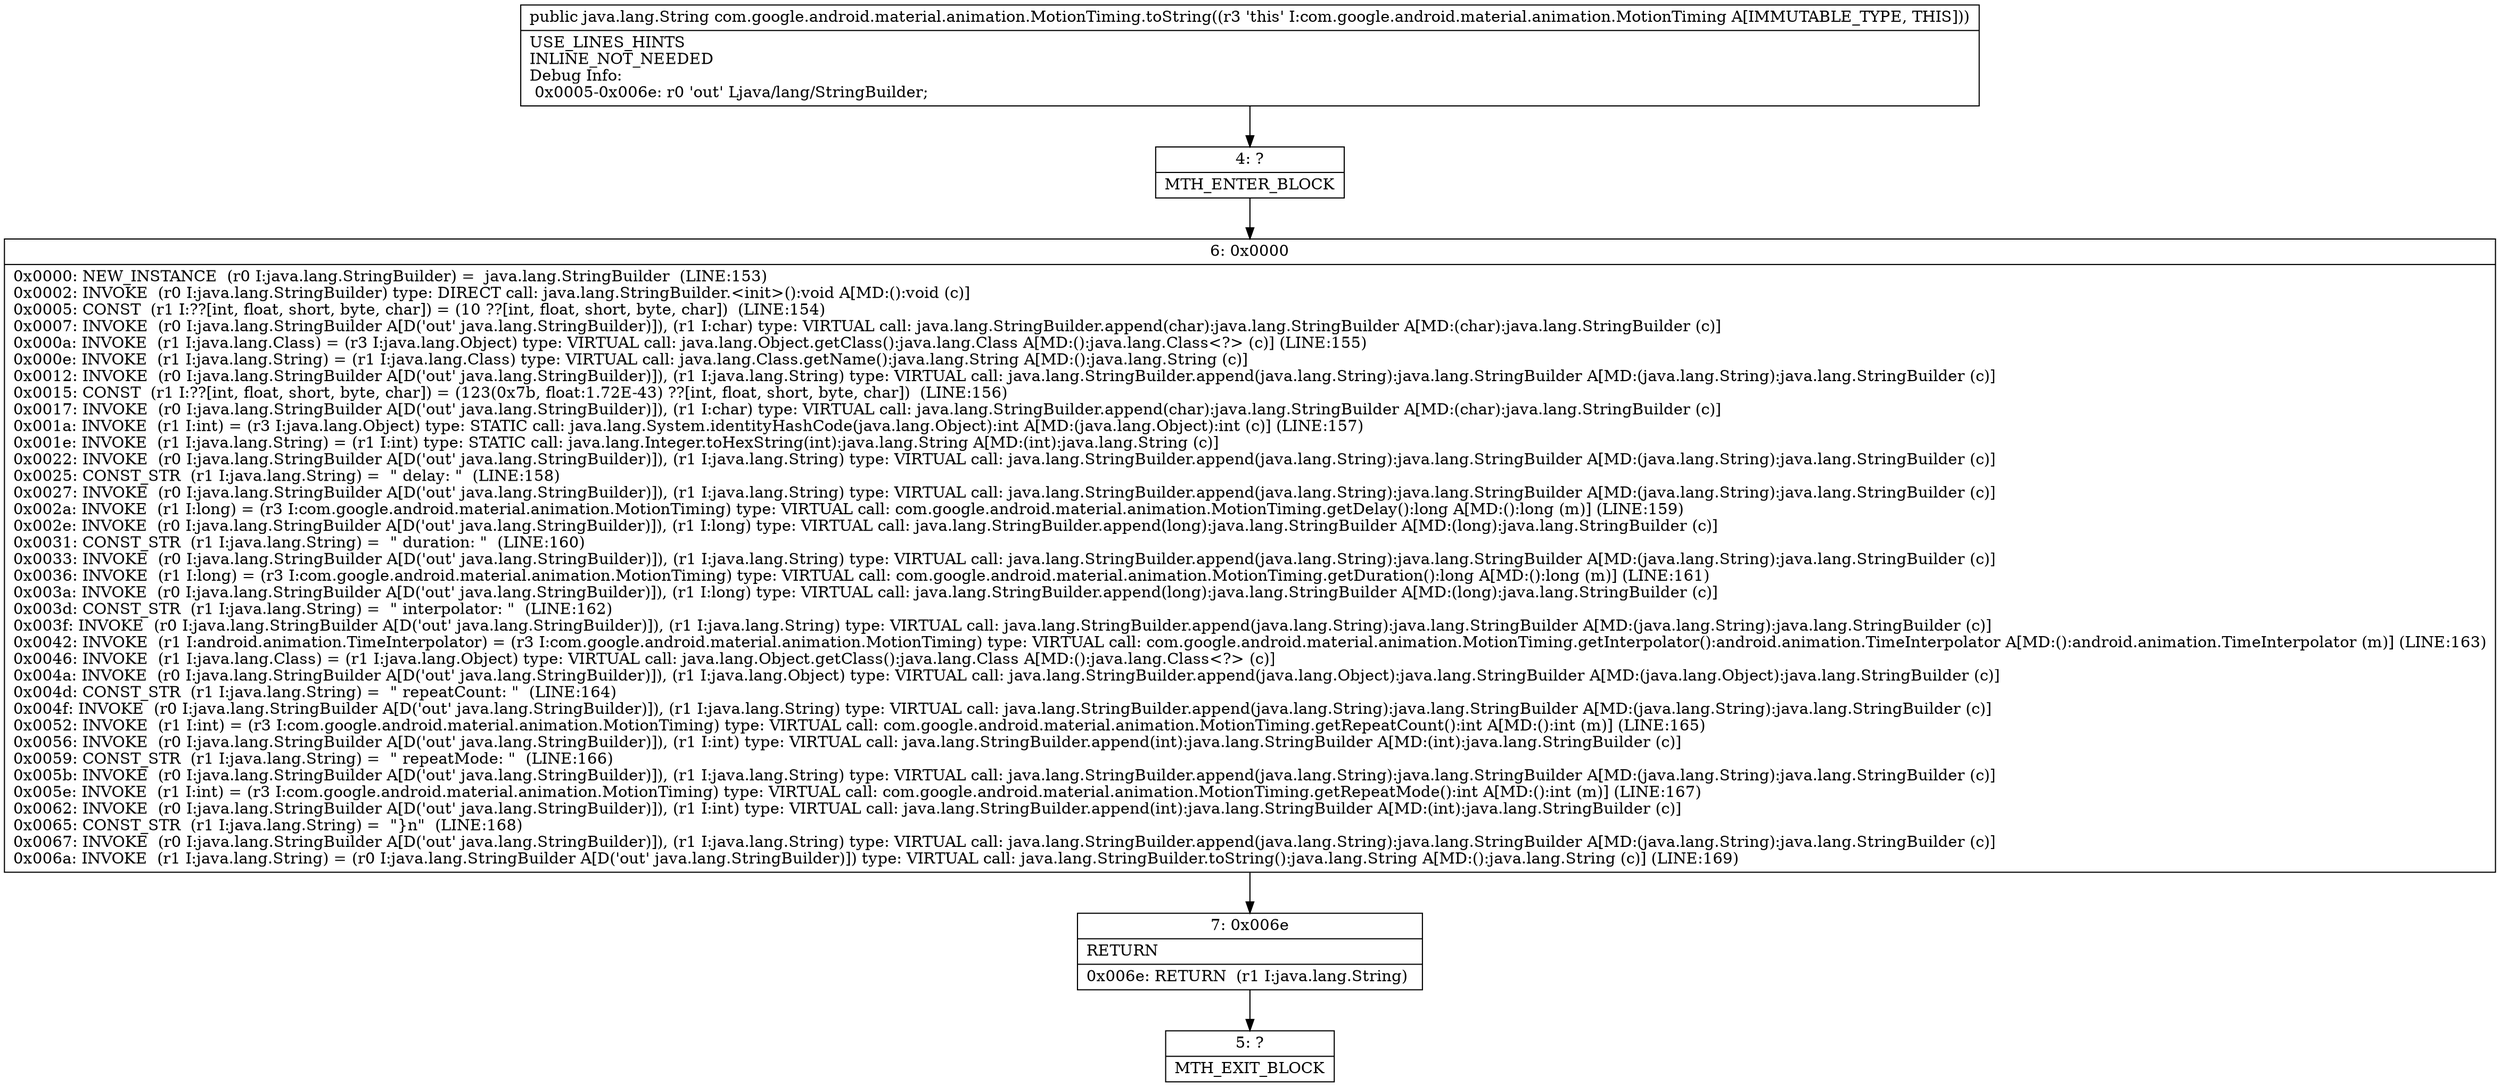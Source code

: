digraph "CFG forcom.google.android.material.animation.MotionTiming.toString()Ljava\/lang\/String;" {
Node_4 [shape=record,label="{4\:\ ?|MTH_ENTER_BLOCK\l}"];
Node_6 [shape=record,label="{6\:\ 0x0000|0x0000: NEW_INSTANCE  (r0 I:java.lang.StringBuilder) =  java.lang.StringBuilder  (LINE:153)\l0x0002: INVOKE  (r0 I:java.lang.StringBuilder) type: DIRECT call: java.lang.StringBuilder.\<init\>():void A[MD:():void (c)]\l0x0005: CONST  (r1 I:??[int, float, short, byte, char]) = (10 ??[int, float, short, byte, char])  (LINE:154)\l0x0007: INVOKE  (r0 I:java.lang.StringBuilder A[D('out' java.lang.StringBuilder)]), (r1 I:char) type: VIRTUAL call: java.lang.StringBuilder.append(char):java.lang.StringBuilder A[MD:(char):java.lang.StringBuilder (c)]\l0x000a: INVOKE  (r1 I:java.lang.Class) = (r3 I:java.lang.Object) type: VIRTUAL call: java.lang.Object.getClass():java.lang.Class A[MD:():java.lang.Class\<?\> (c)] (LINE:155)\l0x000e: INVOKE  (r1 I:java.lang.String) = (r1 I:java.lang.Class) type: VIRTUAL call: java.lang.Class.getName():java.lang.String A[MD:():java.lang.String (c)]\l0x0012: INVOKE  (r0 I:java.lang.StringBuilder A[D('out' java.lang.StringBuilder)]), (r1 I:java.lang.String) type: VIRTUAL call: java.lang.StringBuilder.append(java.lang.String):java.lang.StringBuilder A[MD:(java.lang.String):java.lang.StringBuilder (c)]\l0x0015: CONST  (r1 I:??[int, float, short, byte, char]) = (123(0x7b, float:1.72E\-43) ??[int, float, short, byte, char])  (LINE:156)\l0x0017: INVOKE  (r0 I:java.lang.StringBuilder A[D('out' java.lang.StringBuilder)]), (r1 I:char) type: VIRTUAL call: java.lang.StringBuilder.append(char):java.lang.StringBuilder A[MD:(char):java.lang.StringBuilder (c)]\l0x001a: INVOKE  (r1 I:int) = (r3 I:java.lang.Object) type: STATIC call: java.lang.System.identityHashCode(java.lang.Object):int A[MD:(java.lang.Object):int (c)] (LINE:157)\l0x001e: INVOKE  (r1 I:java.lang.String) = (r1 I:int) type: STATIC call: java.lang.Integer.toHexString(int):java.lang.String A[MD:(int):java.lang.String (c)]\l0x0022: INVOKE  (r0 I:java.lang.StringBuilder A[D('out' java.lang.StringBuilder)]), (r1 I:java.lang.String) type: VIRTUAL call: java.lang.StringBuilder.append(java.lang.String):java.lang.StringBuilder A[MD:(java.lang.String):java.lang.StringBuilder (c)]\l0x0025: CONST_STR  (r1 I:java.lang.String) =  \" delay: \"  (LINE:158)\l0x0027: INVOKE  (r0 I:java.lang.StringBuilder A[D('out' java.lang.StringBuilder)]), (r1 I:java.lang.String) type: VIRTUAL call: java.lang.StringBuilder.append(java.lang.String):java.lang.StringBuilder A[MD:(java.lang.String):java.lang.StringBuilder (c)]\l0x002a: INVOKE  (r1 I:long) = (r3 I:com.google.android.material.animation.MotionTiming) type: VIRTUAL call: com.google.android.material.animation.MotionTiming.getDelay():long A[MD:():long (m)] (LINE:159)\l0x002e: INVOKE  (r0 I:java.lang.StringBuilder A[D('out' java.lang.StringBuilder)]), (r1 I:long) type: VIRTUAL call: java.lang.StringBuilder.append(long):java.lang.StringBuilder A[MD:(long):java.lang.StringBuilder (c)]\l0x0031: CONST_STR  (r1 I:java.lang.String) =  \" duration: \"  (LINE:160)\l0x0033: INVOKE  (r0 I:java.lang.StringBuilder A[D('out' java.lang.StringBuilder)]), (r1 I:java.lang.String) type: VIRTUAL call: java.lang.StringBuilder.append(java.lang.String):java.lang.StringBuilder A[MD:(java.lang.String):java.lang.StringBuilder (c)]\l0x0036: INVOKE  (r1 I:long) = (r3 I:com.google.android.material.animation.MotionTiming) type: VIRTUAL call: com.google.android.material.animation.MotionTiming.getDuration():long A[MD:():long (m)] (LINE:161)\l0x003a: INVOKE  (r0 I:java.lang.StringBuilder A[D('out' java.lang.StringBuilder)]), (r1 I:long) type: VIRTUAL call: java.lang.StringBuilder.append(long):java.lang.StringBuilder A[MD:(long):java.lang.StringBuilder (c)]\l0x003d: CONST_STR  (r1 I:java.lang.String) =  \" interpolator: \"  (LINE:162)\l0x003f: INVOKE  (r0 I:java.lang.StringBuilder A[D('out' java.lang.StringBuilder)]), (r1 I:java.lang.String) type: VIRTUAL call: java.lang.StringBuilder.append(java.lang.String):java.lang.StringBuilder A[MD:(java.lang.String):java.lang.StringBuilder (c)]\l0x0042: INVOKE  (r1 I:android.animation.TimeInterpolator) = (r3 I:com.google.android.material.animation.MotionTiming) type: VIRTUAL call: com.google.android.material.animation.MotionTiming.getInterpolator():android.animation.TimeInterpolator A[MD:():android.animation.TimeInterpolator (m)] (LINE:163)\l0x0046: INVOKE  (r1 I:java.lang.Class) = (r1 I:java.lang.Object) type: VIRTUAL call: java.lang.Object.getClass():java.lang.Class A[MD:():java.lang.Class\<?\> (c)]\l0x004a: INVOKE  (r0 I:java.lang.StringBuilder A[D('out' java.lang.StringBuilder)]), (r1 I:java.lang.Object) type: VIRTUAL call: java.lang.StringBuilder.append(java.lang.Object):java.lang.StringBuilder A[MD:(java.lang.Object):java.lang.StringBuilder (c)]\l0x004d: CONST_STR  (r1 I:java.lang.String) =  \" repeatCount: \"  (LINE:164)\l0x004f: INVOKE  (r0 I:java.lang.StringBuilder A[D('out' java.lang.StringBuilder)]), (r1 I:java.lang.String) type: VIRTUAL call: java.lang.StringBuilder.append(java.lang.String):java.lang.StringBuilder A[MD:(java.lang.String):java.lang.StringBuilder (c)]\l0x0052: INVOKE  (r1 I:int) = (r3 I:com.google.android.material.animation.MotionTiming) type: VIRTUAL call: com.google.android.material.animation.MotionTiming.getRepeatCount():int A[MD:():int (m)] (LINE:165)\l0x0056: INVOKE  (r0 I:java.lang.StringBuilder A[D('out' java.lang.StringBuilder)]), (r1 I:int) type: VIRTUAL call: java.lang.StringBuilder.append(int):java.lang.StringBuilder A[MD:(int):java.lang.StringBuilder (c)]\l0x0059: CONST_STR  (r1 I:java.lang.String) =  \" repeatMode: \"  (LINE:166)\l0x005b: INVOKE  (r0 I:java.lang.StringBuilder A[D('out' java.lang.StringBuilder)]), (r1 I:java.lang.String) type: VIRTUAL call: java.lang.StringBuilder.append(java.lang.String):java.lang.StringBuilder A[MD:(java.lang.String):java.lang.StringBuilder (c)]\l0x005e: INVOKE  (r1 I:int) = (r3 I:com.google.android.material.animation.MotionTiming) type: VIRTUAL call: com.google.android.material.animation.MotionTiming.getRepeatMode():int A[MD:():int (m)] (LINE:167)\l0x0062: INVOKE  (r0 I:java.lang.StringBuilder A[D('out' java.lang.StringBuilder)]), (r1 I:int) type: VIRTUAL call: java.lang.StringBuilder.append(int):java.lang.StringBuilder A[MD:(int):java.lang.StringBuilder (c)]\l0x0065: CONST_STR  (r1 I:java.lang.String) =  \"\}n\"  (LINE:168)\l0x0067: INVOKE  (r0 I:java.lang.StringBuilder A[D('out' java.lang.StringBuilder)]), (r1 I:java.lang.String) type: VIRTUAL call: java.lang.StringBuilder.append(java.lang.String):java.lang.StringBuilder A[MD:(java.lang.String):java.lang.StringBuilder (c)]\l0x006a: INVOKE  (r1 I:java.lang.String) = (r0 I:java.lang.StringBuilder A[D('out' java.lang.StringBuilder)]) type: VIRTUAL call: java.lang.StringBuilder.toString():java.lang.String A[MD:():java.lang.String (c)] (LINE:169)\l}"];
Node_7 [shape=record,label="{7\:\ 0x006e|RETURN\l|0x006e: RETURN  (r1 I:java.lang.String) \l}"];
Node_5 [shape=record,label="{5\:\ ?|MTH_EXIT_BLOCK\l}"];
MethodNode[shape=record,label="{public java.lang.String com.google.android.material.animation.MotionTiming.toString((r3 'this' I:com.google.android.material.animation.MotionTiming A[IMMUTABLE_TYPE, THIS]))  | USE_LINES_HINTS\lINLINE_NOT_NEEDED\lDebug Info:\l  0x0005\-0x006e: r0 'out' Ljava\/lang\/StringBuilder;\l}"];
MethodNode -> Node_4;Node_4 -> Node_6;
Node_6 -> Node_7;
Node_7 -> Node_5;
}

